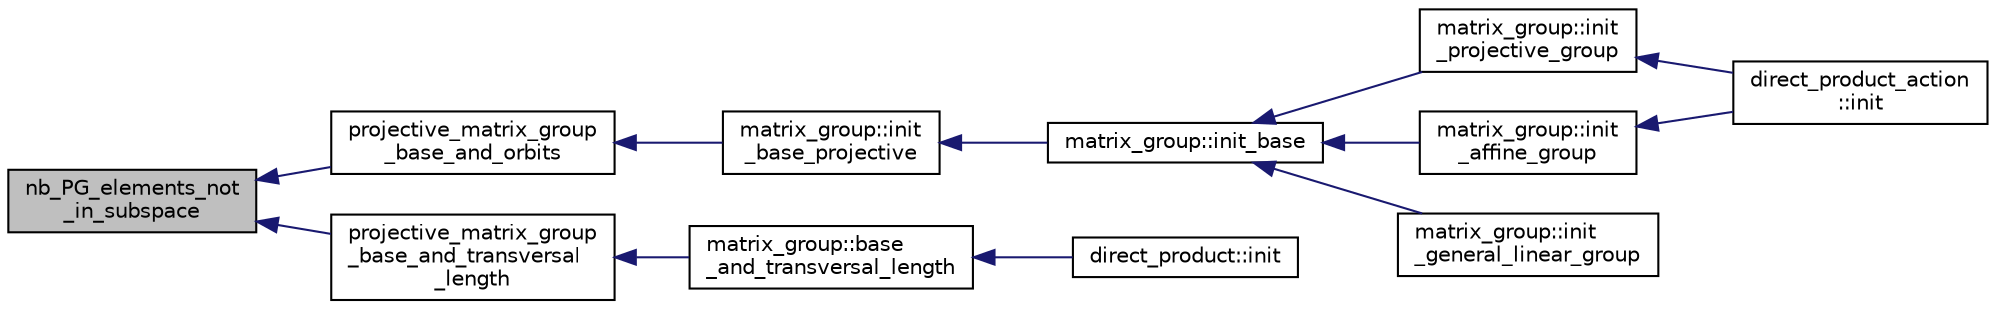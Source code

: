 digraph "nb_PG_elements_not_in_subspace"
{
  edge [fontname="Helvetica",fontsize="10",labelfontname="Helvetica",labelfontsize="10"];
  node [fontname="Helvetica",fontsize="10",shape=record];
  rankdir="LR";
  Node8311 [label="nb_PG_elements_not\l_in_subspace",height=0.2,width=0.4,color="black", fillcolor="grey75", style="filled", fontcolor="black"];
  Node8311 -> Node8312 [dir="back",color="midnightblue",fontsize="10",style="solid",fontname="Helvetica"];
  Node8312 [label="projective_matrix_group\l_base_and_orbits",height=0.2,width=0.4,color="black", fillcolor="white", style="filled",URL="$d4/d95/group__generators_8_c.html#a71480fe79b972a0fad3641522f529b9d"];
  Node8312 -> Node8313 [dir="back",color="midnightblue",fontsize="10",style="solid",fontname="Helvetica"];
  Node8313 [label="matrix_group::init\l_base_projective",height=0.2,width=0.4,color="black", fillcolor="white", style="filled",URL="$d3/ded/classmatrix__group.html#a49cfcd22180b66ca629a9d55a82cd126"];
  Node8313 -> Node8314 [dir="back",color="midnightblue",fontsize="10",style="solid",fontname="Helvetica"];
  Node8314 [label="matrix_group::init_base",height=0.2,width=0.4,color="black", fillcolor="white", style="filled",URL="$d3/ded/classmatrix__group.html#a2b7f41b5e6f58257532c1e24312b89e2"];
  Node8314 -> Node8315 [dir="back",color="midnightblue",fontsize="10",style="solid",fontname="Helvetica"];
  Node8315 [label="matrix_group::init\l_projective_group",height=0.2,width=0.4,color="black", fillcolor="white", style="filled",URL="$d3/ded/classmatrix__group.html#a626286de5799c4c9e45216e735b1d233"];
  Node8315 -> Node8316 [dir="back",color="midnightblue",fontsize="10",style="solid",fontname="Helvetica"];
  Node8316 [label="direct_product_action\l::init",height=0.2,width=0.4,color="black", fillcolor="white", style="filled",URL="$d3/d78/classdirect__product__action.html#aad40060e5821c011cccaa65a5c4df64f"];
  Node8314 -> Node8317 [dir="back",color="midnightblue",fontsize="10",style="solid",fontname="Helvetica"];
  Node8317 [label="matrix_group::init\l_affine_group",height=0.2,width=0.4,color="black", fillcolor="white", style="filled",URL="$d3/ded/classmatrix__group.html#aa278bd127d400940516c20bfe1f2f91e"];
  Node8317 -> Node8316 [dir="back",color="midnightblue",fontsize="10",style="solid",fontname="Helvetica"];
  Node8314 -> Node8318 [dir="back",color="midnightblue",fontsize="10",style="solid",fontname="Helvetica"];
  Node8318 [label="matrix_group::init\l_general_linear_group",height=0.2,width=0.4,color="black", fillcolor="white", style="filled",URL="$d3/ded/classmatrix__group.html#a0aa3c4187d8504b88f9f0aa644b48b86"];
  Node8311 -> Node8319 [dir="back",color="midnightblue",fontsize="10",style="solid",fontname="Helvetica"];
  Node8319 [label="projective_matrix_group\l_base_and_transversal\l_length",height=0.2,width=0.4,color="black", fillcolor="white", style="filled",URL="$d4/d95/group__generators_8_c.html#abf77aae7448c9f7942dcb0105b8b77f1"];
  Node8319 -> Node8320 [dir="back",color="midnightblue",fontsize="10",style="solid",fontname="Helvetica"];
  Node8320 [label="matrix_group::base\l_and_transversal_length",height=0.2,width=0.4,color="black", fillcolor="white", style="filled",URL="$d3/ded/classmatrix__group.html#a13f173c0312738464dbbfa0712d3e376"];
  Node8320 -> Node8321 [dir="back",color="midnightblue",fontsize="10",style="solid",fontname="Helvetica"];
  Node8321 [label="direct_product::init",height=0.2,width=0.4,color="black", fillcolor="white", style="filled",URL="$dc/daf/classdirect__product.html#a589445fc716197ea3498c28b1d1802d0"];
}
